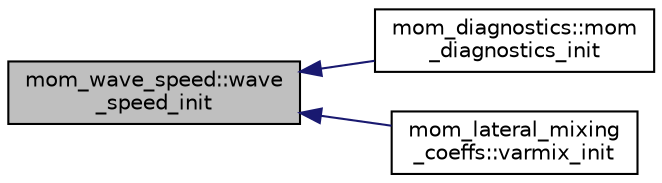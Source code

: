 digraph "mom_wave_speed::wave_speed_init"
{
 // INTERACTIVE_SVG=YES
  edge [fontname="Helvetica",fontsize="10",labelfontname="Helvetica",labelfontsize="10"];
  node [fontname="Helvetica",fontsize="10",shape=record];
  rankdir="LR";
  Node52 [label="mom_wave_speed::wave\l_speed_init",height=0.2,width=0.4,color="black", fillcolor="grey75", style="filled", fontcolor="black"];
  Node52 -> Node53 [dir="back",color="midnightblue",fontsize="10",style="solid",fontname="Helvetica"];
  Node53 [label="mom_diagnostics::mom\l_diagnostics_init",height=0.2,width=0.4,color="black", fillcolor="white", style="filled",URL="$namespacemom__diagnostics.html#ab2108574e351f6deb812da3faf437278"];
  Node52 -> Node54 [dir="back",color="midnightblue",fontsize="10",style="solid",fontname="Helvetica"];
  Node54 [label="mom_lateral_mixing\l_coeffs::varmix_init",height=0.2,width=0.4,color="black", fillcolor="white", style="filled",URL="$namespacemom__lateral__mixing__coeffs.html#aeb658054e8d4d723dff397f8ae186e4a",tooltip="Initializes the variables mixing coefficients container. "];
}
